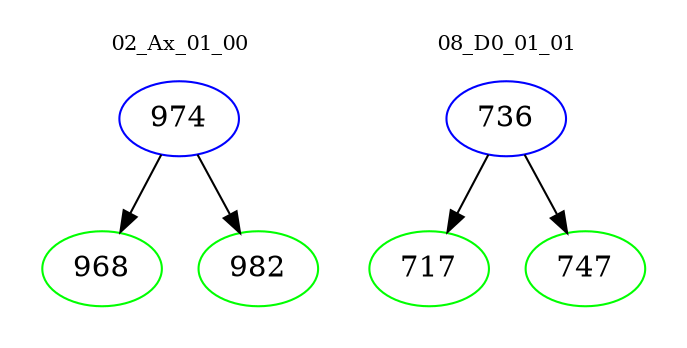 digraph{
subgraph cluster_0 {
color = white
label = "02_Ax_01_00";
fontsize=10;
T0_974 [label="974", color="blue"]
T0_974 -> T0_968 [color="black"]
T0_968 [label="968", color="green"]
T0_974 -> T0_982 [color="black"]
T0_982 [label="982", color="green"]
}
subgraph cluster_1 {
color = white
label = "08_D0_01_01";
fontsize=10;
T1_736 [label="736", color="blue"]
T1_736 -> T1_717 [color="black"]
T1_717 [label="717", color="green"]
T1_736 -> T1_747 [color="black"]
T1_747 [label="747", color="green"]
}
}
